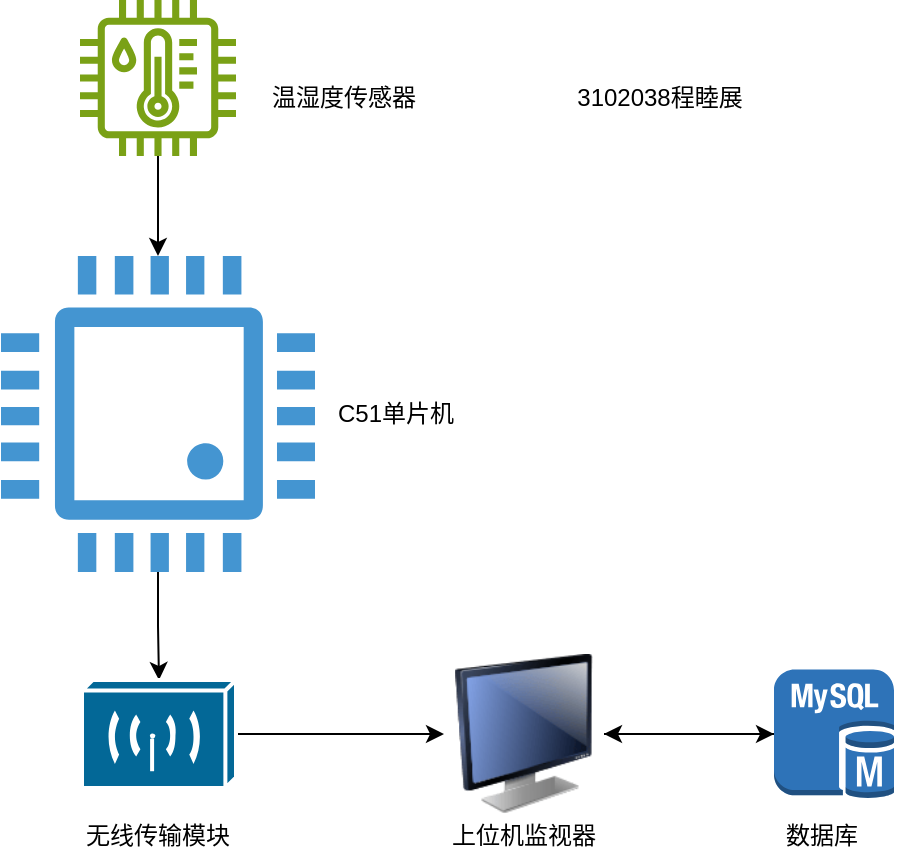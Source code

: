 <mxfile border="50" scale="3" compressed="false" locked="false" version="24.6.4" type="github">
  <diagram name="Blank" id="YmL12bMKpDGza6XwsDPr">
    <mxGraphModel dx="2021" dy="741" grid="0" gridSize="10" guides="1" tooltips="1" connect="1" arrows="1" fold="1" page="0" pageScale="1" pageWidth="827" pageHeight="1169" background="none" math="1" shadow="0">
      <root>
        <mxCell id="X5NqExCQtvZxIxQ7pmgY-0" />
        <mxCell id="1" parent="X5NqExCQtvZxIxQ7pmgY-0" />
        <mxCell id="gcEa2sTKKUvQqcTSaWlS-8" value="" style="edgeStyle=orthogonalEdgeStyle;rounded=0;orthogonalLoop=1;jettySize=auto;html=1;" edge="1" parent="1" source="gcEa2sTKKUvQqcTSaWlS-2" target="gcEa2sTKKUvQqcTSaWlS-3">
          <mxGeometry relative="1" as="geometry" />
        </mxCell>
        <mxCell id="gcEa2sTKKUvQqcTSaWlS-2" value="" style="sketch=0;outlineConnect=0;fontColor=#232F3E;gradientColor=none;fillColor=#7AA116;strokeColor=none;dashed=0;verticalLabelPosition=bottom;verticalAlign=top;align=center;html=1;fontSize=12;fontStyle=0;aspect=fixed;pointerEvents=1;shape=mxgraph.aws4.iot_thing_temperature_humidity_sensor;" vertex="1" parent="1">
          <mxGeometry x="-701" y="194" width="78" height="78" as="geometry" />
        </mxCell>
        <mxCell id="gcEa2sTKKUvQqcTSaWlS-12" value="" style="edgeStyle=orthogonalEdgeStyle;rounded=0;orthogonalLoop=1;jettySize=auto;html=1;" edge="1" parent="1" source="gcEa2sTKKUvQqcTSaWlS-3" target="gcEa2sTKKUvQqcTSaWlS-4">
          <mxGeometry relative="1" as="geometry" />
        </mxCell>
        <mxCell id="gcEa2sTKKUvQqcTSaWlS-3" value="" style="pointerEvents=1;shadow=0;dashed=0;html=1;strokeColor=none;fillColor=#4495D1;labelPosition=center;verticalLabelPosition=bottom;verticalAlign=top;align=center;outlineConnect=0;shape=mxgraph.veeam.cpu;" vertex="1" parent="1">
          <mxGeometry x="-740.5" y="322" width="157" height="158" as="geometry" />
        </mxCell>
        <mxCell id="gcEa2sTKKUvQqcTSaWlS-17" value="" style="edgeStyle=orthogonalEdgeStyle;rounded=0;orthogonalLoop=1;jettySize=auto;html=1;" edge="1" parent="1" source="gcEa2sTKKUvQqcTSaWlS-4" target="gcEa2sTKKUvQqcTSaWlS-5">
          <mxGeometry relative="1" as="geometry" />
        </mxCell>
        <mxCell id="gcEa2sTKKUvQqcTSaWlS-4" value="" style="shape=mxgraph.cisco.wireless.wireless_transport;html=1;pointerEvents=1;dashed=0;fillColor=#036897;strokeColor=#ffffff;strokeWidth=2;verticalLabelPosition=bottom;verticalAlign=top;align=center;outlineConnect=0;" vertex="1" parent="1">
          <mxGeometry x="-700" y="534" width="77" height="54" as="geometry" />
        </mxCell>
        <mxCell id="gcEa2sTKKUvQqcTSaWlS-26" value="" style="edgeStyle=orthogonalEdgeStyle;rounded=0;orthogonalLoop=1;jettySize=auto;html=1;" edge="1" parent="1" source="gcEa2sTKKUvQqcTSaWlS-5" target="gcEa2sTKKUvQqcTSaWlS-6">
          <mxGeometry relative="1" as="geometry" />
        </mxCell>
        <mxCell id="gcEa2sTKKUvQqcTSaWlS-5" value="" style="image;html=1;image=img/lib/clip_art/computers/Monitor_128x128.png" vertex="1" parent="1">
          <mxGeometry x="-519" y="521" width="80" height="80" as="geometry" />
        </mxCell>
        <mxCell id="gcEa2sTKKUvQqcTSaWlS-25" value="" style="edgeStyle=orthogonalEdgeStyle;rounded=0;orthogonalLoop=1;jettySize=auto;html=1;" edge="1" parent="1" source="gcEa2sTKKUvQqcTSaWlS-6" target="gcEa2sTKKUvQqcTSaWlS-5">
          <mxGeometry relative="1" as="geometry" />
        </mxCell>
        <mxCell id="gcEa2sTKKUvQqcTSaWlS-6" value="" style="outlineConnect=0;dashed=0;verticalLabelPosition=bottom;verticalAlign=top;align=center;html=1;shape=mxgraph.aws3.mysql_db_instance;fillColor=#2E73B8;gradientColor=none;" vertex="1" parent="1">
          <mxGeometry x="-354" y="528.75" width="60" height="64.5" as="geometry" />
        </mxCell>
        <mxCell id="gcEa2sTKKUvQqcTSaWlS-19" value="C51单片机" style="text;strokeColor=none;align=center;fillColor=none;html=1;verticalAlign=middle;whiteSpace=wrap;rounded=0;" vertex="1" parent="1">
          <mxGeometry x="-583.5" y="386" width="80" height="30" as="geometry" />
        </mxCell>
        <mxCell id="gcEa2sTKKUvQqcTSaWlS-20" value="温湿度传感器" style="text;strokeColor=none;align=center;fillColor=none;html=1;verticalAlign=middle;whiteSpace=wrap;rounded=0;" vertex="1" parent="1">
          <mxGeometry x="-609" y="228" width="80" height="30" as="geometry" />
        </mxCell>
        <mxCell id="gcEa2sTKKUvQqcTSaWlS-21" value="无线传输模块" style="text;strokeColor=none;align=center;fillColor=none;html=1;verticalAlign=middle;whiteSpace=wrap;rounded=0;" vertex="1" parent="1">
          <mxGeometry x="-702" y="597" width="80" height="30" as="geometry" />
        </mxCell>
        <mxCell id="gcEa2sTKKUvQqcTSaWlS-22" value="上位机监视器" style="text;strokeColor=none;align=center;fillColor=none;html=1;verticalAlign=middle;whiteSpace=wrap;rounded=0;" vertex="1" parent="1">
          <mxGeometry x="-519" y="597" width="80" height="30" as="geometry" />
        </mxCell>
        <mxCell id="gcEa2sTKKUvQqcTSaWlS-23" value="数据库" style="text;strokeColor=none;align=center;fillColor=none;html=1;verticalAlign=middle;whiteSpace=wrap;rounded=0;" vertex="1" parent="1">
          <mxGeometry x="-370" y="597" width="80" height="30" as="geometry" />
        </mxCell>
        <mxCell id="gcEa2sTKKUvQqcTSaWlS-27" value="3102038程睦展" style="text;strokeColor=none;align=center;fillColor=none;html=1;verticalAlign=middle;whiteSpace=wrap;rounded=0;" vertex="1" parent="1">
          <mxGeometry x="-468" y="228" width="114" height="30" as="geometry" />
        </mxCell>
      </root>
    </mxGraphModel>
  </diagram>
</mxfile>
